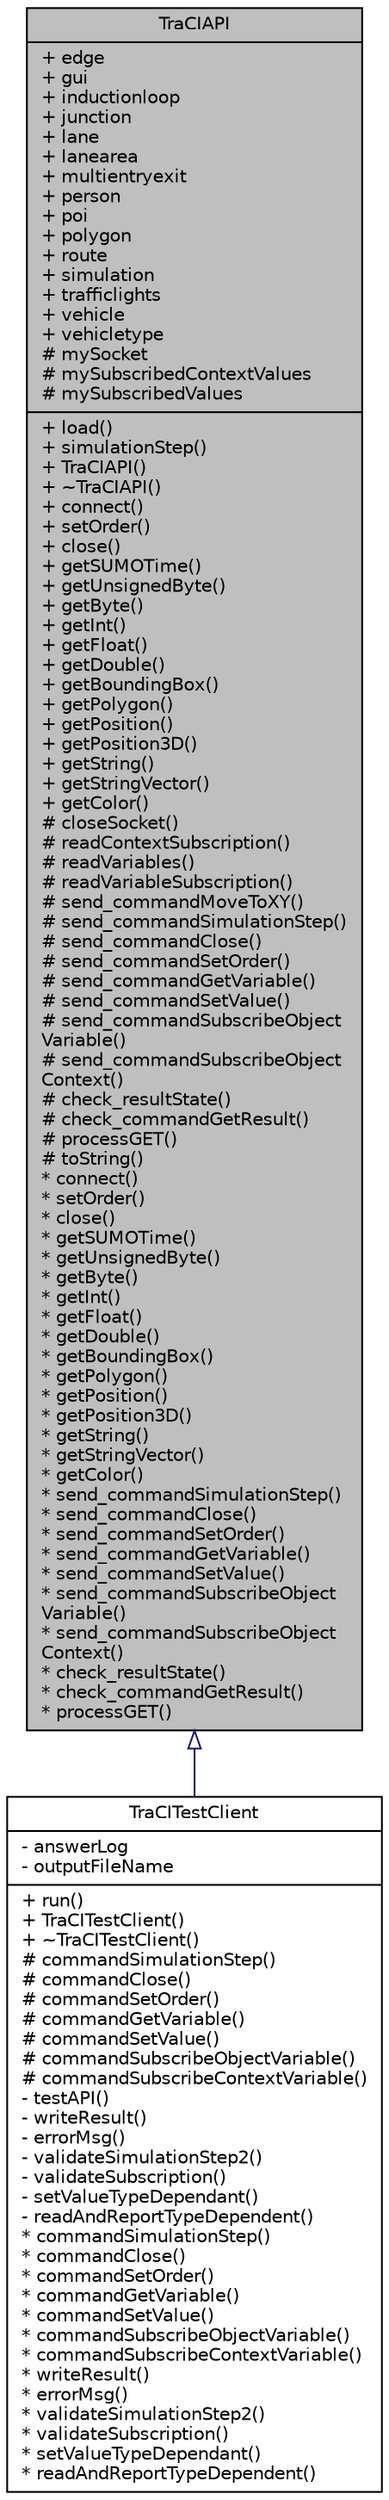 digraph "TraCIAPI"
{
  edge [fontname="Helvetica",fontsize="10",labelfontname="Helvetica",labelfontsize="10"];
  node [fontname="Helvetica",fontsize="10",shape=record];
  Node0 [label="{TraCIAPI\n|+ edge\l+ gui\l+ inductionloop\l+ junction\l+ lane\l+ lanearea\l+ multientryexit\l+ person\l+ poi\l+ polygon\l+ route\l+ simulation\l+ trafficlights\l+ vehicle\l+ vehicletype\l# mySocket\l# mySubscribedContextValues\l# mySubscribedValues\l|+ load()\l+ simulationStep()\l+ TraCIAPI()\l+ ~TraCIAPI()\l+ connect()\l+ setOrder()\l+ close()\l+ getSUMOTime()\l+ getUnsignedByte()\l+ getByte()\l+ getInt()\l+ getFloat()\l+ getDouble()\l+ getBoundingBox()\l+ getPolygon()\l+ getPosition()\l+ getPosition3D()\l+ getString()\l+ getStringVector()\l+ getColor()\l# closeSocket()\l# readContextSubscription()\l# readVariables()\l# readVariableSubscription()\l# send_commandMoveToXY()\l# send_commandSimulationStep()\l# send_commandClose()\l# send_commandSetOrder()\l# send_commandGetVariable()\l# send_commandSetValue()\l# send_commandSubscribeObject\lVariable()\l# send_commandSubscribeObject\lContext()\l# check_resultState()\l# check_commandGetResult()\l# processGET()\l# toString()\l* connect()\l* setOrder()\l* close()\l* getSUMOTime()\l* getUnsignedByte()\l* getByte()\l* getInt()\l* getFloat()\l* getDouble()\l* getBoundingBox()\l* getPolygon()\l* getPosition()\l* getPosition3D()\l* getString()\l* getStringVector()\l* getColor()\l* send_commandSimulationStep()\l* send_commandClose()\l* send_commandSetOrder()\l* send_commandGetVariable()\l* send_commandSetValue()\l* send_commandSubscribeObject\lVariable()\l* send_commandSubscribeObject\lContext()\l* check_resultState()\l* check_commandGetResult()\l* processGET()\l}",height=0.2,width=0.4,color="black", fillcolor="grey75", style="filled", fontcolor="black"];
  Node0 -> Node1 [dir="back",color="midnightblue",fontsize="10",style="solid",arrowtail="onormal",fontname="Helvetica"];
  Node1 [label="{TraCITestClient\n|- answerLog\l- outputFileName\l|+ run()\l+ TraCITestClient()\l+ ~TraCITestClient()\l# commandSimulationStep()\l# commandClose()\l# commandSetOrder()\l# commandGetVariable()\l# commandSetValue()\l# commandSubscribeObjectVariable()\l# commandSubscribeContextVariable()\l- testAPI()\l- writeResult()\l- errorMsg()\l- validateSimulationStep2()\l- validateSubscription()\l- setValueTypeDependant()\l- readAndReportTypeDependent()\l* commandSimulationStep()\l* commandClose()\l* commandSetOrder()\l* commandGetVariable()\l* commandSetValue()\l* commandSubscribeObjectVariable()\l* commandSubscribeContextVariable()\l* writeResult()\l* errorMsg()\l* validateSimulationStep2()\l* validateSubscription()\l* setValueTypeDependant()\l* readAndReportTypeDependent()\l}",height=0.2,width=0.4,color="black", fillcolor="white", style="filled",URL="$df/ddf/class_tra_c_i_test_client.html",tooltip="A test execution class. "];
}
